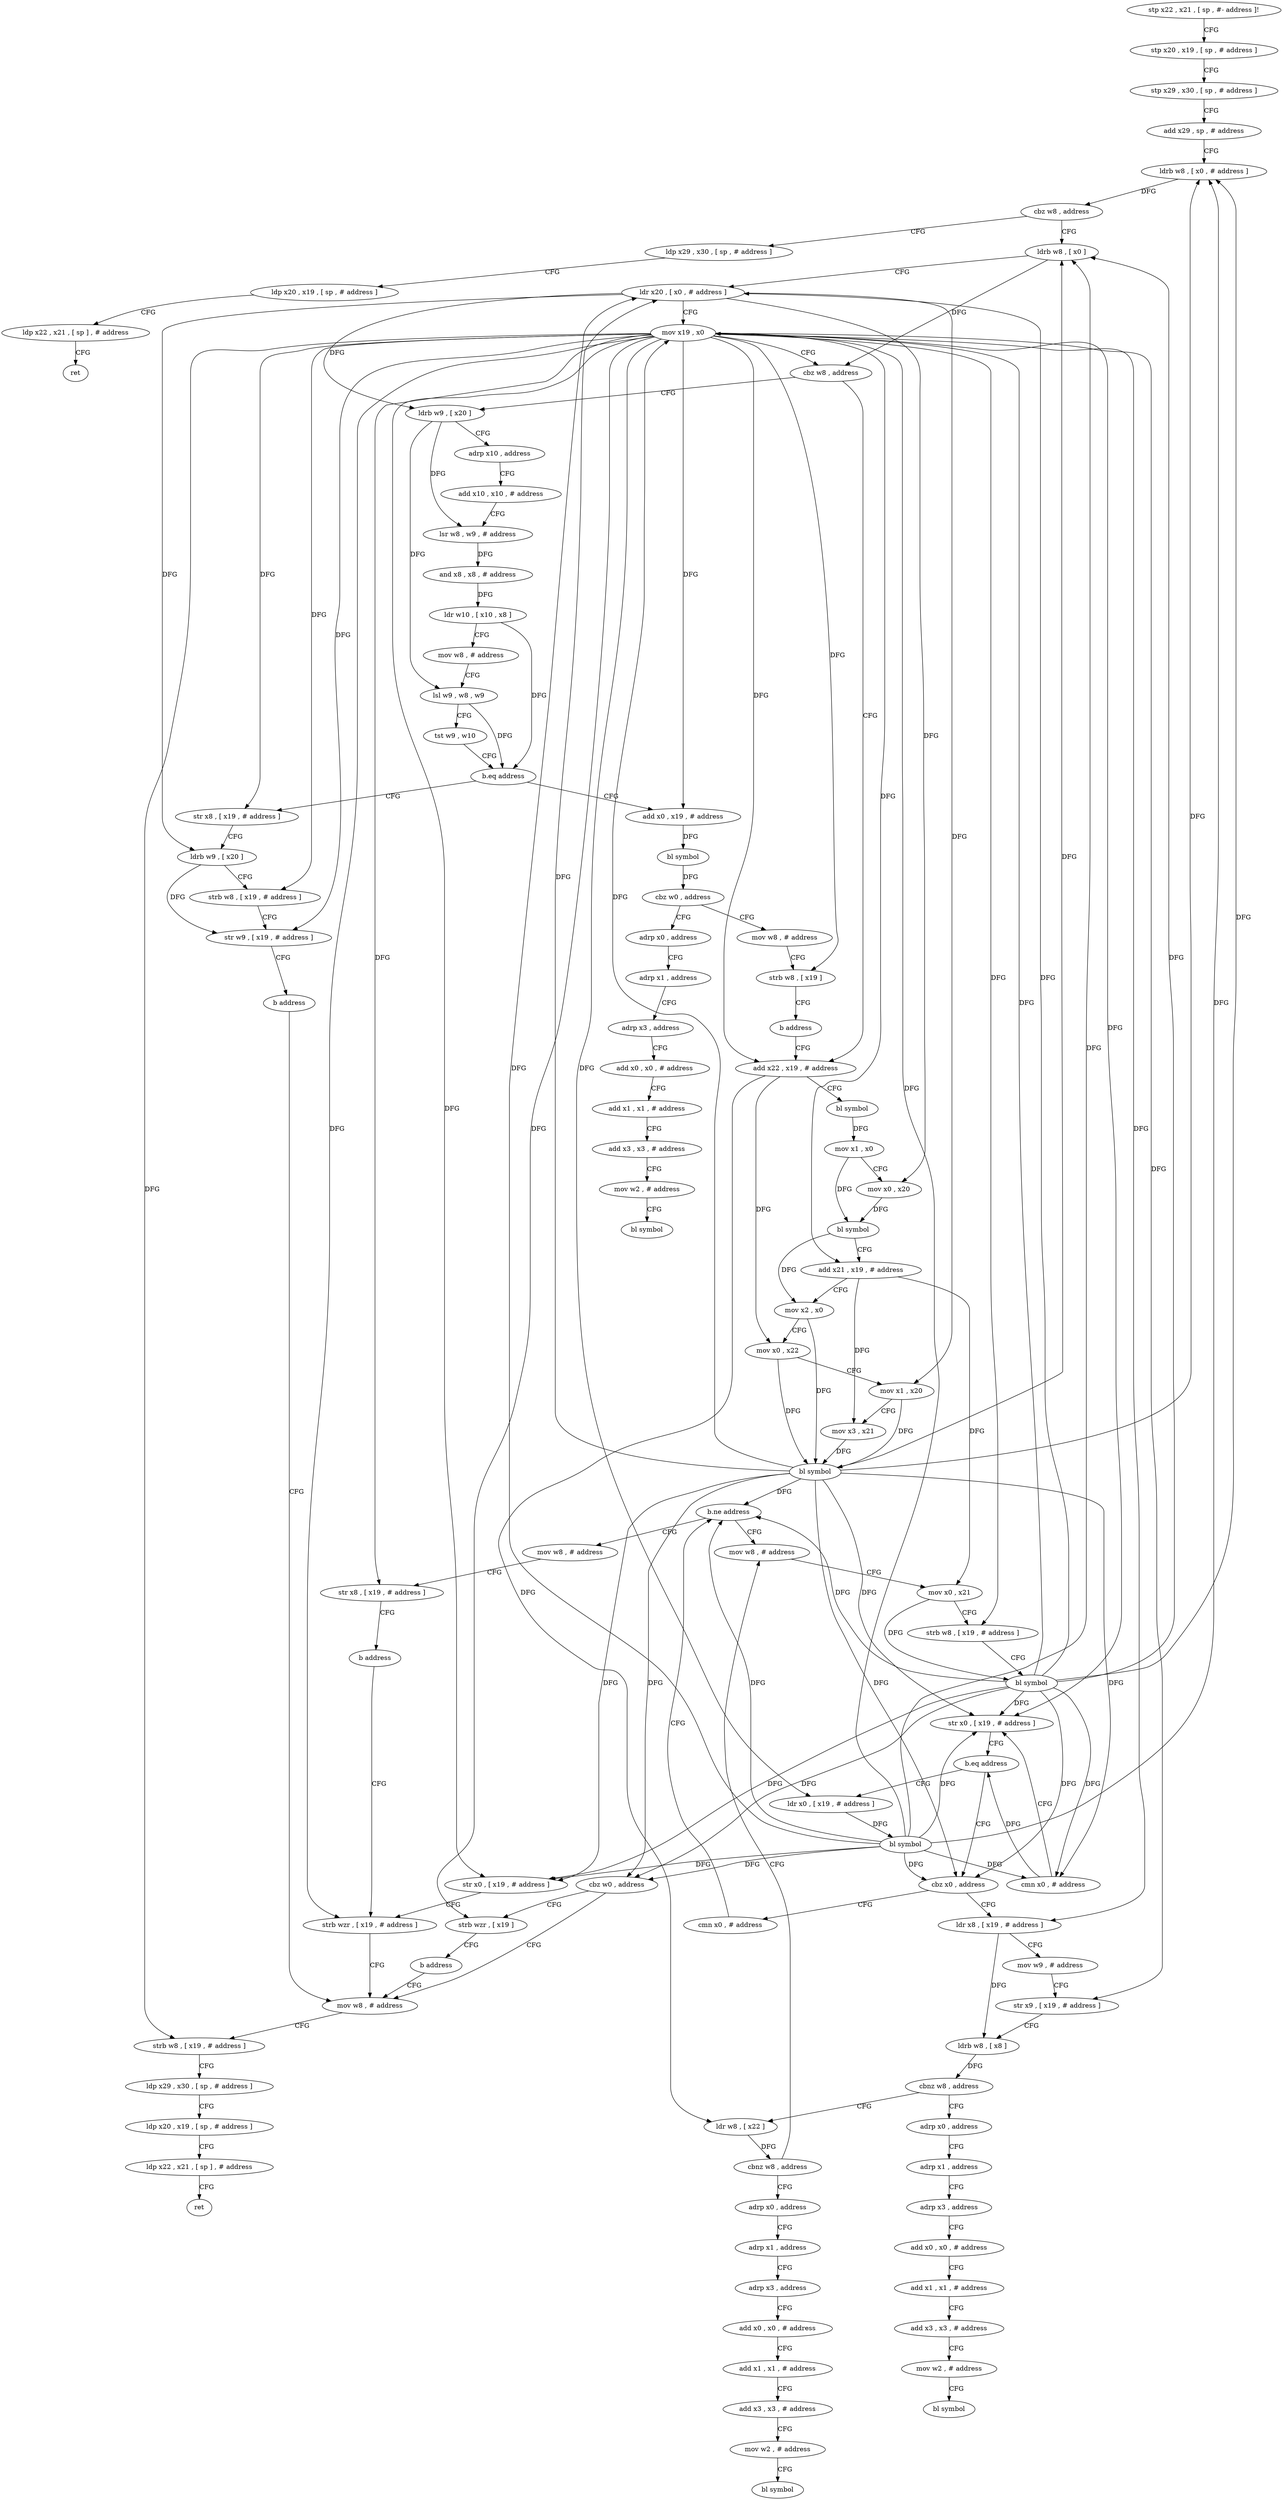 digraph "func" {
"4292156" [label = "stp x22 , x21 , [ sp , #- address ]!" ]
"4292160" [label = "stp x20 , x19 , [ sp , # address ]" ]
"4292164" [label = "stp x29 , x30 , [ sp , # address ]" ]
"4292168" [label = "add x29 , sp , # address" ]
"4292172" [label = "ldrb w8 , [ x0 , # address ]" ]
"4292176" [label = "cbz w8 , address" ]
"4292196" [label = "ldrb w8 , [ x0 ]" ]
"4292180" [label = "ldp x29 , x30 , [ sp , # address ]" ]
"4292200" [label = "ldr x20 , [ x0 , # address ]" ]
"4292204" [label = "mov x19 , x0" ]
"4292208" [label = "cbz w8 , address" ]
"4292292" [label = "ldrb w9 , [ x20 ]" ]
"4292212" [label = "add x22 , x19 , # address" ]
"4292184" [label = "ldp x20 , x19 , [ sp , # address ]" ]
"4292188" [label = "ldp x22 , x21 , [ sp ] , # address" ]
"4292192" [label = "ret" ]
"4292296" [label = "adrp x10 , address" ]
"4292300" [label = "add x10 , x10 , # address" ]
"4292304" [label = "lsr w8 , w9 , # address" ]
"4292308" [label = "and x8 , x8 , # address" ]
"4292312" [label = "ldr w10 , [ x10 , x8 ]" ]
"4292316" [label = "mov w8 , # address" ]
"4292320" [label = "lsl w9 , w8 , w9" ]
"4292324" [label = "tst w9 , w10" ]
"4292328" [label = "b.eq address" ]
"4292448" [label = "add x0 , x19 , # address" ]
"4292332" [label = "str x8 , [ x19 , # address ]" ]
"4292216" [label = "bl symbol" ]
"4292220" [label = "mov x1 , x0" ]
"4292224" [label = "mov x0 , x20" ]
"4292228" [label = "bl symbol" ]
"4292232" [label = "add x21 , x19 , # address" ]
"4292236" [label = "mov x2 , x0" ]
"4292240" [label = "mov x0 , x22" ]
"4292244" [label = "mov x1 , x20" ]
"4292248" [label = "mov x3 , x21" ]
"4292252" [label = "bl symbol" ]
"4292256" [label = "cmn x0 , # address" ]
"4292260" [label = "str x0 , [ x19 , # address ]" ]
"4292264" [label = "b.eq address" ]
"4292408" [label = "ldr x0 , [ x19 , # address ]" ]
"4292268" [label = "cbz x0 , address" ]
"4292452" [label = "bl symbol" ]
"4292456" [label = "cbz w0 , address" ]
"4292536" [label = "adrp x0 , address" ]
"4292460" [label = "mov w8 , # address" ]
"4292336" [label = "ldrb w9 , [ x20 ]" ]
"4292340" [label = "strb w8 , [ x19 , # address ]" ]
"4292344" [label = "str w9 , [ x19 , # address ]" ]
"4292348" [label = "b address" ]
"4292424" [label = "mov w8 , # address" ]
"4292412" [label = "bl symbol" ]
"4292416" [label = "str x0 , [ x19 , # address ]" ]
"4292420" [label = "strb wzr , [ x19 , # address ]" ]
"4292352" [label = "ldr x8 , [ x19 , # address ]" ]
"4292272" [label = "cmn x0 , # address" ]
"4292540" [label = "adrp x1 , address" ]
"4292544" [label = "adrp x3 , address" ]
"4292548" [label = "add x0 , x0 , # address" ]
"4292552" [label = "add x1 , x1 , # address" ]
"4292556" [label = "add x3 , x3 , # address" ]
"4292560" [label = "mov w2 , # address" ]
"4292564" [label = "bl symbol" ]
"4292464" [label = "strb w8 , [ x19 ]" ]
"4292468" [label = "b address" ]
"4292428" [label = "strb w8 , [ x19 , # address ]" ]
"4292432" [label = "ldp x29 , x30 , [ sp , # address ]" ]
"4292436" [label = "ldp x20 , x19 , [ sp , # address ]" ]
"4292440" [label = "ldp x22 , x21 , [ sp ] , # address" ]
"4292444" [label = "ret" ]
"4292356" [label = "mov w9 , # address" ]
"4292360" [label = "str x9 , [ x19 , # address ]" ]
"4292364" [label = "ldrb w8 , [ x8 ]" ]
"4292368" [label = "cbnz w8 , address" ]
"4292472" [label = "adrp x0 , address" ]
"4292372" [label = "ldr w8 , [ x22 ]" ]
"4292276" [label = "b.ne address" ]
"4292380" [label = "mov w8 , # address" ]
"4292280" [label = "mov w8 , # address" ]
"4292476" [label = "adrp x1 , address" ]
"4292480" [label = "adrp x3 , address" ]
"4292484" [label = "add x0 , x0 , # address" ]
"4292488" [label = "add x1 , x1 , # address" ]
"4292492" [label = "add x3 , x3 , # address" ]
"4292496" [label = "mov w2 , # address" ]
"4292500" [label = "bl symbol" ]
"4292376" [label = "cbnz w8 , address" ]
"4292504" [label = "adrp x0 , address" ]
"4292384" [label = "mov x0 , x21" ]
"4292388" [label = "strb w8 , [ x19 , # address ]" ]
"4292392" [label = "bl symbol" ]
"4292396" [label = "cbz w0 , address" ]
"4292400" [label = "strb wzr , [ x19 ]" ]
"4292284" [label = "str x8 , [ x19 , # address ]" ]
"4292288" [label = "b address" ]
"4292508" [label = "adrp x1 , address" ]
"4292512" [label = "adrp x3 , address" ]
"4292516" [label = "add x0 , x0 , # address" ]
"4292520" [label = "add x1 , x1 , # address" ]
"4292524" [label = "add x3 , x3 , # address" ]
"4292528" [label = "mov w2 , # address" ]
"4292532" [label = "bl symbol" ]
"4292404" [label = "b address" ]
"4292156" -> "4292160" [ label = "CFG" ]
"4292160" -> "4292164" [ label = "CFG" ]
"4292164" -> "4292168" [ label = "CFG" ]
"4292168" -> "4292172" [ label = "CFG" ]
"4292172" -> "4292176" [ label = "DFG" ]
"4292176" -> "4292196" [ label = "CFG" ]
"4292176" -> "4292180" [ label = "CFG" ]
"4292196" -> "4292200" [ label = "CFG" ]
"4292196" -> "4292208" [ label = "DFG" ]
"4292180" -> "4292184" [ label = "CFG" ]
"4292200" -> "4292204" [ label = "CFG" ]
"4292200" -> "4292292" [ label = "DFG" ]
"4292200" -> "4292224" [ label = "DFG" ]
"4292200" -> "4292244" [ label = "DFG" ]
"4292200" -> "4292336" [ label = "DFG" ]
"4292204" -> "4292208" [ label = "CFG" ]
"4292204" -> "4292212" [ label = "DFG" ]
"4292204" -> "4292232" [ label = "DFG" ]
"4292204" -> "4292260" [ label = "DFG" ]
"4292204" -> "4292448" [ label = "DFG" ]
"4292204" -> "4292332" [ label = "DFG" ]
"4292204" -> "4292340" [ label = "DFG" ]
"4292204" -> "4292344" [ label = "DFG" ]
"4292204" -> "4292408" [ label = "DFG" ]
"4292204" -> "4292416" [ label = "DFG" ]
"4292204" -> "4292464" [ label = "DFG" ]
"4292204" -> "4292428" [ label = "DFG" ]
"4292204" -> "4292420" [ label = "DFG" ]
"4292204" -> "4292352" [ label = "DFG" ]
"4292204" -> "4292360" [ label = "DFG" ]
"4292204" -> "4292388" [ label = "DFG" ]
"4292204" -> "4292284" [ label = "DFG" ]
"4292204" -> "4292400" [ label = "DFG" ]
"4292208" -> "4292292" [ label = "CFG" ]
"4292208" -> "4292212" [ label = "CFG" ]
"4292292" -> "4292296" [ label = "CFG" ]
"4292292" -> "4292304" [ label = "DFG" ]
"4292292" -> "4292320" [ label = "DFG" ]
"4292212" -> "4292216" [ label = "CFG" ]
"4292212" -> "4292240" [ label = "DFG" ]
"4292212" -> "4292372" [ label = "DFG" ]
"4292184" -> "4292188" [ label = "CFG" ]
"4292188" -> "4292192" [ label = "CFG" ]
"4292296" -> "4292300" [ label = "CFG" ]
"4292300" -> "4292304" [ label = "CFG" ]
"4292304" -> "4292308" [ label = "DFG" ]
"4292308" -> "4292312" [ label = "DFG" ]
"4292312" -> "4292316" [ label = "CFG" ]
"4292312" -> "4292328" [ label = "DFG" ]
"4292316" -> "4292320" [ label = "CFG" ]
"4292320" -> "4292324" [ label = "CFG" ]
"4292320" -> "4292328" [ label = "DFG" ]
"4292324" -> "4292328" [ label = "CFG" ]
"4292328" -> "4292448" [ label = "CFG" ]
"4292328" -> "4292332" [ label = "CFG" ]
"4292448" -> "4292452" [ label = "DFG" ]
"4292332" -> "4292336" [ label = "CFG" ]
"4292216" -> "4292220" [ label = "DFG" ]
"4292220" -> "4292224" [ label = "CFG" ]
"4292220" -> "4292228" [ label = "DFG" ]
"4292224" -> "4292228" [ label = "DFG" ]
"4292228" -> "4292232" [ label = "CFG" ]
"4292228" -> "4292236" [ label = "DFG" ]
"4292232" -> "4292236" [ label = "CFG" ]
"4292232" -> "4292248" [ label = "DFG" ]
"4292232" -> "4292384" [ label = "DFG" ]
"4292236" -> "4292240" [ label = "CFG" ]
"4292236" -> "4292252" [ label = "DFG" ]
"4292240" -> "4292244" [ label = "CFG" ]
"4292240" -> "4292252" [ label = "DFG" ]
"4292244" -> "4292248" [ label = "CFG" ]
"4292244" -> "4292252" [ label = "DFG" ]
"4292248" -> "4292252" [ label = "DFG" ]
"4292252" -> "4292256" [ label = "DFG" ]
"4292252" -> "4292172" [ label = "DFG" ]
"4292252" -> "4292196" [ label = "DFG" ]
"4292252" -> "4292200" [ label = "DFG" ]
"4292252" -> "4292204" [ label = "DFG" ]
"4292252" -> "4292260" [ label = "DFG" ]
"4292252" -> "4292416" [ label = "DFG" ]
"4292252" -> "4292268" [ label = "DFG" ]
"4292252" -> "4292276" [ label = "DFG" ]
"4292252" -> "4292396" [ label = "DFG" ]
"4292256" -> "4292260" [ label = "CFG" ]
"4292256" -> "4292264" [ label = "DFG" ]
"4292260" -> "4292264" [ label = "CFG" ]
"4292264" -> "4292408" [ label = "CFG" ]
"4292264" -> "4292268" [ label = "CFG" ]
"4292408" -> "4292412" [ label = "DFG" ]
"4292268" -> "4292352" [ label = "CFG" ]
"4292268" -> "4292272" [ label = "CFG" ]
"4292452" -> "4292456" [ label = "DFG" ]
"4292456" -> "4292536" [ label = "CFG" ]
"4292456" -> "4292460" [ label = "CFG" ]
"4292536" -> "4292540" [ label = "CFG" ]
"4292460" -> "4292464" [ label = "CFG" ]
"4292336" -> "4292340" [ label = "CFG" ]
"4292336" -> "4292344" [ label = "DFG" ]
"4292340" -> "4292344" [ label = "CFG" ]
"4292344" -> "4292348" [ label = "CFG" ]
"4292348" -> "4292424" [ label = "CFG" ]
"4292424" -> "4292428" [ label = "CFG" ]
"4292412" -> "4292416" [ label = "DFG" ]
"4292412" -> "4292172" [ label = "DFG" ]
"4292412" -> "4292196" [ label = "DFG" ]
"4292412" -> "4292200" [ label = "DFG" ]
"4292412" -> "4292204" [ label = "DFG" ]
"4292412" -> "4292256" [ label = "DFG" ]
"4292412" -> "4292260" [ label = "DFG" ]
"4292412" -> "4292268" [ label = "DFG" ]
"4292412" -> "4292276" [ label = "DFG" ]
"4292412" -> "4292396" [ label = "DFG" ]
"4292416" -> "4292420" [ label = "CFG" ]
"4292420" -> "4292424" [ label = "CFG" ]
"4292352" -> "4292356" [ label = "CFG" ]
"4292352" -> "4292364" [ label = "DFG" ]
"4292272" -> "4292276" [ label = "CFG" ]
"4292540" -> "4292544" [ label = "CFG" ]
"4292544" -> "4292548" [ label = "CFG" ]
"4292548" -> "4292552" [ label = "CFG" ]
"4292552" -> "4292556" [ label = "CFG" ]
"4292556" -> "4292560" [ label = "CFG" ]
"4292560" -> "4292564" [ label = "CFG" ]
"4292464" -> "4292468" [ label = "CFG" ]
"4292468" -> "4292212" [ label = "CFG" ]
"4292428" -> "4292432" [ label = "CFG" ]
"4292432" -> "4292436" [ label = "CFG" ]
"4292436" -> "4292440" [ label = "CFG" ]
"4292440" -> "4292444" [ label = "CFG" ]
"4292356" -> "4292360" [ label = "CFG" ]
"4292360" -> "4292364" [ label = "CFG" ]
"4292364" -> "4292368" [ label = "DFG" ]
"4292368" -> "4292472" [ label = "CFG" ]
"4292368" -> "4292372" [ label = "CFG" ]
"4292472" -> "4292476" [ label = "CFG" ]
"4292372" -> "4292376" [ label = "DFG" ]
"4292276" -> "4292380" [ label = "CFG" ]
"4292276" -> "4292280" [ label = "CFG" ]
"4292380" -> "4292384" [ label = "CFG" ]
"4292280" -> "4292284" [ label = "CFG" ]
"4292476" -> "4292480" [ label = "CFG" ]
"4292480" -> "4292484" [ label = "CFG" ]
"4292484" -> "4292488" [ label = "CFG" ]
"4292488" -> "4292492" [ label = "CFG" ]
"4292492" -> "4292496" [ label = "CFG" ]
"4292496" -> "4292500" [ label = "CFG" ]
"4292376" -> "4292504" [ label = "CFG" ]
"4292376" -> "4292380" [ label = "CFG" ]
"4292504" -> "4292508" [ label = "CFG" ]
"4292384" -> "4292388" [ label = "CFG" ]
"4292384" -> "4292392" [ label = "DFG" ]
"4292388" -> "4292392" [ label = "CFG" ]
"4292392" -> "4292396" [ label = "DFG" ]
"4292392" -> "4292172" [ label = "DFG" ]
"4292392" -> "4292196" [ label = "DFG" ]
"4292392" -> "4292200" [ label = "DFG" ]
"4292392" -> "4292204" [ label = "DFG" ]
"4292392" -> "4292256" [ label = "DFG" ]
"4292392" -> "4292260" [ label = "DFG" ]
"4292392" -> "4292416" [ label = "DFG" ]
"4292392" -> "4292268" [ label = "DFG" ]
"4292392" -> "4292276" [ label = "DFG" ]
"4292396" -> "4292424" [ label = "CFG" ]
"4292396" -> "4292400" [ label = "CFG" ]
"4292400" -> "4292404" [ label = "CFG" ]
"4292284" -> "4292288" [ label = "CFG" ]
"4292288" -> "4292420" [ label = "CFG" ]
"4292508" -> "4292512" [ label = "CFG" ]
"4292512" -> "4292516" [ label = "CFG" ]
"4292516" -> "4292520" [ label = "CFG" ]
"4292520" -> "4292524" [ label = "CFG" ]
"4292524" -> "4292528" [ label = "CFG" ]
"4292528" -> "4292532" [ label = "CFG" ]
"4292404" -> "4292424" [ label = "CFG" ]
}
